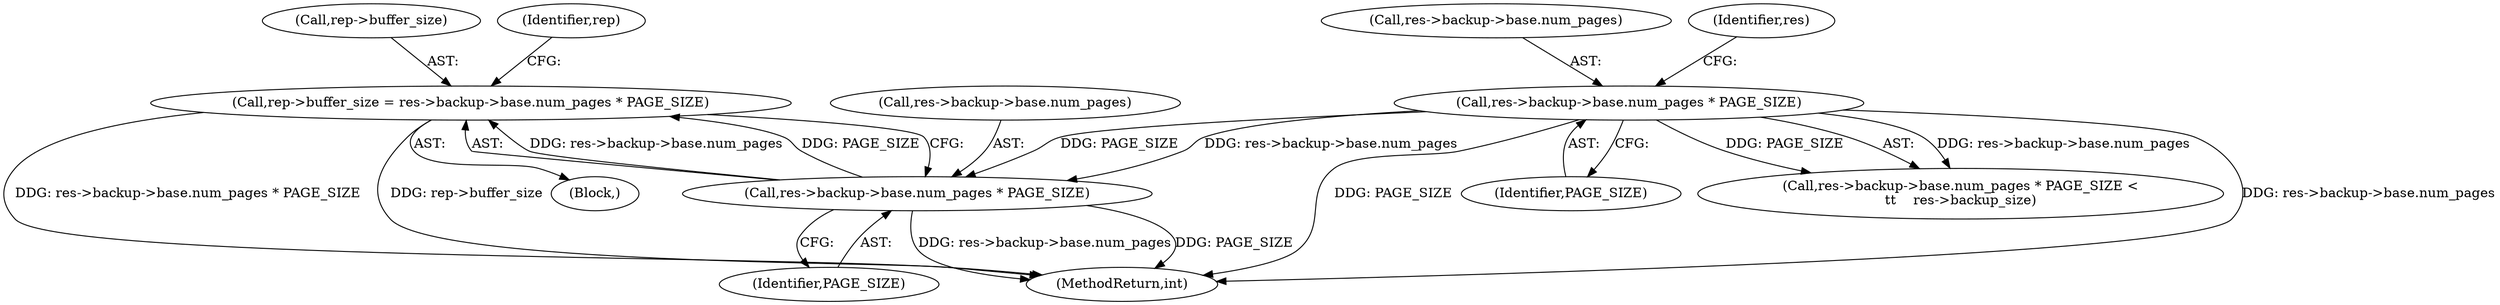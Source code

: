 digraph "1_linux_07678eca2cf9c9a18584e546c2b2a0d0c9a3150c@integer" {
"1000420" [label="(Call,rep->buffer_size = res->backup->base.num_pages * PAGE_SIZE)"];
"1000424" [label="(Call,res->backup->base.num_pages * PAGE_SIZE)"];
"1000280" [label="(Call,res->backup->base.num_pages * PAGE_SIZE)"];
"1000406" [label="(Block,)"];
"1000281" [label="(Call,res->backup->base.num_pages)"];
"1000420" [label="(Call,rep->buffer_size = res->backup->base.num_pages * PAGE_SIZE)"];
"1000290" [label="(Identifier,res)"];
"1000425" [label="(Call,res->backup->base.num_pages)"];
"1000432" [label="(Identifier,PAGE_SIZE)"];
"1000280" [label="(Call,res->backup->base.num_pages * PAGE_SIZE)"];
"1000466" [label="(MethodReturn,int)"];
"1000424" [label="(Call,res->backup->base.num_pages * PAGE_SIZE)"];
"1000421" [label="(Call,rep->buffer_size)"];
"1000288" [label="(Identifier,PAGE_SIZE)"];
"1000279" [label="(Call,res->backup->base.num_pages * PAGE_SIZE <\n\t\t    res->backup_size)"];
"1000435" [label="(Identifier,rep)"];
"1000420" -> "1000406"  [label="AST: "];
"1000420" -> "1000424"  [label="CFG: "];
"1000421" -> "1000420"  [label="AST: "];
"1000424" -> "1000420"  [label="AST: "];
"1000435" -> "1000420"  [label="CFG: "];
"1000420" -> "1000466"  [label="DDG: res->backup->base.num_pages * PAGE_SIZE"];
"1000420" -> "1000466"  [label="DDG: rep->buffer_size"];
"1000424" -> "1000420"  [label="DDG: res->backup->base.num_pages"];
"1000424" -> "1000420"  [label="DDG: PAGE_SIZE"];
"1000424" -> "1000432"  [label="CFG: "];
"1000425" -> "1000424"  [label="AST: "];
"1000432" -> "1000424"  [label="AST: "];
"1000424" -> "1000466"  [label="DDG: res->backup->base.num_pages"];
"1000424" -> "1000466"  [label="DDG: PAGE_SIZE"];
"1000280" -> "1000424"  [label="DDG: res->backup->base.num_pages"];
"1000280" -> "1000424"  [label="DDG: PAGE_SIZE"];
"1000280" -> "1000279"  [label="AST: "];
"1000280" -> "1000288"  [label="CFG: "];
"1000281" -> "1000280"  [label="AST: "];
"1000288" -> "1000280"  [label="AST: "];
"1000290" -> "1000280"  [label="CFG: "];
"1000280" -> "1000466"  [label="DDG: res->backup->base.num_pages"];
"1000280" -> "1000466"  [label="DDG: PAGE_SIZE"];
"1000280" -> "1000279"  [label="DDG: res->backup->base.num_pages"];
"1000280" -> "1000279"  [label="DDG: PAGE_SIZE"];
}
